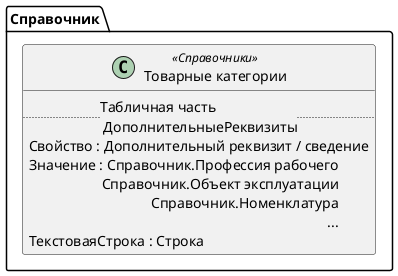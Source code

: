 ﻿@startuml ТоварныеКатегории
'!include templates.wsd
'..\include templates.wsd
class Справочник.ТоварныеКатегории as "Товарные категории" <<Справочники>>
{
..Табличная часть \n ДополнительныеРеквизиты..
Свойство : Дополнительный реквизит / сведение
Значение : Справочник.Профессия рабочего\rСправочник.Объект эксплуатации\rСправочник.Номенклатура\r...
ТекстоваяСтрока : Строка
}
@enduml
